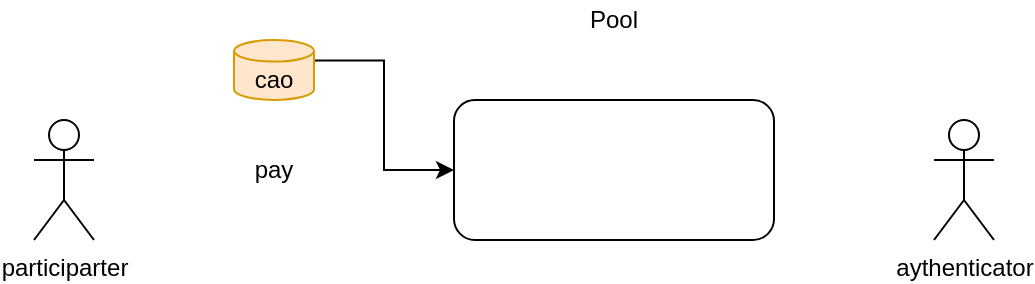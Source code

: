 <mxfile version="14.8.4" type="github" pages="2">
  <diagram id="KaUvi9gJ8rcbDB0Ni-7u" name="thickness">
    <mxGraphModel dx="1550" dy="836" grid="1" gridSize="10" guides="1" tooltips="1" connect="1" arrows="1" fold="1" page="1" pageScale="1" pageWidth="827" pageHeight="1169" math="0" shadow="0">
      <root>
        <mxCell id="0" />
        <mxCell id="1" parent="0" />
        <mxCell id="sdcpT9LteWR0bbx47dF4-1" value="" style="rounded=1;whiteSpace=wrap;html=1;" vertex="1" parent="1">
          <mxGeometry x="280" y="170" width="160" height="70" as="geometry" />
        </mxCell>
        <mxCell id="sdcpT9LteWR0bbx47dF4-2" value="participarter" style="shape=umlActor;verticalLabelPosition=bottom;verticalAlign=top;html=1;outlineConnect=0;" vertex="1" parent="1">
          <mxGeometry x="70" y="180" width="30" height="60" as="geometry" />
        </mxCell>
        <mxCell id="frZTuWJHMiOV5DwWVnjp-6" style="edgeStyle=orthogonalEdgeStyle;rounded=0;orthogonalLoop=1;jettySize=auto;html=1;exitX=1;exitY=0;exitDx=0;exitDy=10.2;exitPerimeter=0;" edge="1" parent="1" source="sdcpT9LteWR0bbx47dF4-8" target="sdcpT9LteWR0bbx47dF4-1">
          <mxGeometry relative="1" as="geometry" />
        </mxCell>
        <mxCell id="sdcpT9LteWR0bbx47dF4-8" value="cao" style="shape=cylinder3;whiteSpace=wrap;html=1;boundedLbl=1;backgroundOutline=1;size=5.4;fillColor=#ffe6cc;strokeColor=#d79b00;" vertex="1" parent="1">
          <mxGeometry x="170" y="140" width="40" height="30" as="geometry" />
        </mxCell>
        <mxCell id="sdcpT9LteWR0bbx47dF4-9" value="Pool" style="text;html=1;strokeColor=none;fillColor=none;align=center;verticalAlign=middle;whiteSpace=wrap;rounded=0;" vertex="1" parent="1">
          <mxGeometry x="280" y="120" width="160" height="20" as="geometry" />
        </mxCell>
        <mxCell id="frZTuWJHMiOV5DwWVnjp-1" value="aythenticator" style="shape=umlActor;verticalLabelPosition=bottom;verticalAlign=top;html=1;outlineConnect=0;" vertex="1" parent="1">
          <mxGeometry x="520" y="180" width="30" height="60" as="geometry" />
        </mxCell>
        <mxCell id="frZTuWJHMiOV5DwWVnjp-4" value="pay" style="text;html=1;strokeColor=none;fillColor=none;align=center;verticalAlign=middle;whiteSpace=wrap;rounded=0;" vertex="1" parent="1">
          <mxGeometry x="170" y="195" width="40" height="20" as="geometry" />
        </mxCell>
      </root>
    </mxGraphModel>
  </diagram>
  <diagram id="lruBl2Y6upcwW-A48Ffr" name="curv-finance">
    <mxGraphModel dx="1550" dy="836" grid="1" gridSize="10" guides="1" tooltips="1" connect="1" arrows="1" fold="1" page="1" pageScale="1" pageWidth="827" pageHeight="1169" math="0" shadow="0">
      <root>
        <mxCell id="y61diAh8C250WFkOMsXI-0" />
        <mxCell id="y61diAh8C250WFkOMsXI-1" parent="y61diAh8C250WFkOMsXI-0" />
        <mxCell id="y61diAh8C250WFkOMsXI-2" value="" style="group" vertex="1" connectable="0" parent="y61diAh8C250WFkOMsXI-1">
          <mxGeometry x="280" y="80" width="160" height="80" as="geometry" />
        </mxCell>
        <mxCell id="y61diAh8C250WFkOMsXI-3" value="cao" style="shape=cylinder3;whiteSpace=wrap;html=1;boundedLbl=1;backgroundOutline=1;size=10.2;fillColor=#ffe6cc;strokeColor=#d79b00;" vertex="1" parent="y61diAh8C250WFkOMsXI-2">
          <mxGeometry y="50" width="60" height="30" as="geometry" />
        </mxCell>
        <mxCell id="y61diAh8C250WFkOMsXI-4" value="eth" style="shape=cylinder3;whiteSpace=wrap;html=1;boundedLbl=1;backgroundOutline=1;size=10.2;fillColor=#ffe6cc;strokeColor=#d79b00;" vertex="1" parent="y61diAh8C250WFkOMsXI-2">
          <mxGeometry x="100" y="50" width="60" height="30" as="geometry" />
        </mxCell>
        <mxCell id="y61diAh8C250WFkOMsXI-5" value="缺少curv代币公式" style="text;html=1;strokeColor=none;fillColor=none;align=center;verticalAlign=middle;whiteSpace=wrap;rounded=0;" vertex="1" parent="y61diAh8C250WFkOMsXI-2">
          <mxGeometry width="160" height="20" as="geometry" />
        </mxCell>
      </root>
    </mxGraphModel>
  </diagram>
</mxfile>
